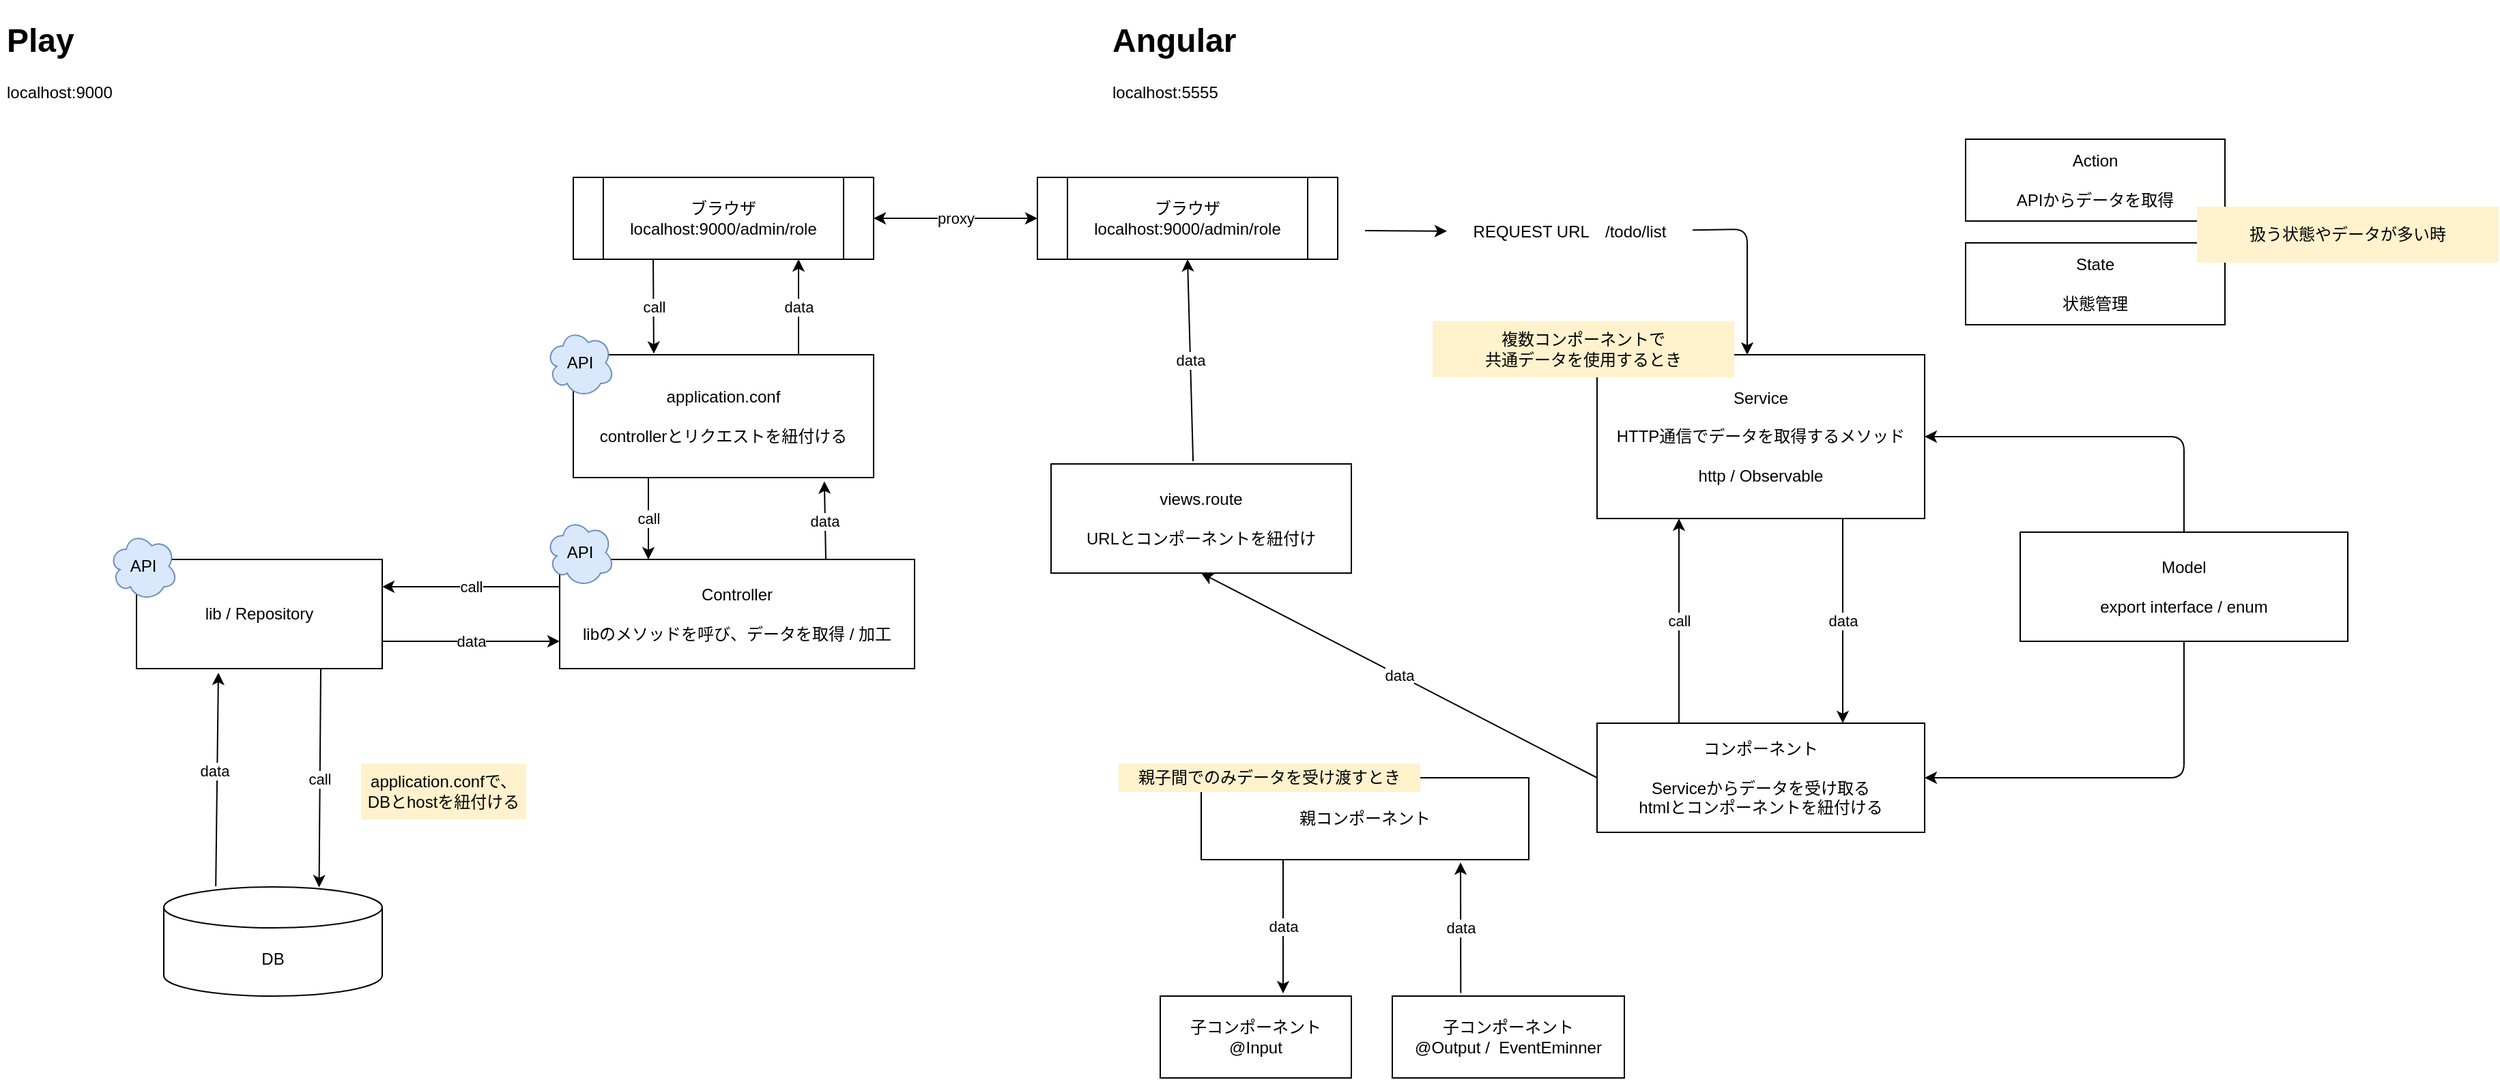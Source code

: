 <mxfile version="13.7.7" type="github">
  <diagram name="Page-1" id="2a216829-ef6e-dabb-86c1-c78162f3ba2b">
    <mxGraphModel dx="1160" dy="771" grid="1" gridSize="10" guides="1" tooltips="1" connect="1" arrows="1" fold="1" page="1" pageScale="1" pageWidth="850" pageHeight="1100" background="#ffffff" math="0" shadow="0">
      <root>
        <mxCell id="0" />
        <mxCell id="1" parent="0" />
        <mxCell id="kIRwwmv4vXCAAxYEJwXd-5" value="&lt;h1&gt;Play&lt;/h1&gt;&lt;p&gt;localhost:9000&lt;/p&gt;" style="text;html=1;strokeColor=none;fillColor=none;spacing=5;spacingTop=-20;whiteSpace=wrap;overflow=hidden;rounded=0;" parent="1" vertex="1">
          <mxGeometry x="40" y="40" width="190" height="70" as="geometry" />
        </mxCell>
        <mxCell id="kIRwwmv4vXCAAxYEJwXd-6" value="&lt;h1&gt;Angular&lt;/h1&gt;&lt;p&gt;localhost:5555&lt;/p&gt;" style="text;html=1;strokeColor=none;fillColor=none;spacing=5;spacingTop=-20;whiteSpace=wrap;overflow=hidden;rounded=0;" parent="1" vertex="1">
          <mxGeometry x="850" y="40" width="190" height="70" as="geometry" />
        </mxCell>
        <mxCell id="kIRwwmv4vXCAAxYEJwXd-9" value="ブラウザ&lt;br&gt;localhost:9000/admin/role" style="shape=process;whiteSpace=wrap;html=1;backgroundOutline=1;" parent="1" vertex="1">
          <mxGeometry x="800" y="160" width="220" height="60" as="geometry" />
        </mxCell>
        <mxCell id="kIRwwmv4vXCAAxYEJwXd-15" value="" style="endArrow=classic;html=1;" parent="1" source="kIRwwmv4vXCAAxYEJwXd-14" edge="1">
          <mxGeometry width="50" height="50" relative="1" as="geometry">
            <mxPoint x="1040" y="198" as="sourcePoint" />
            <mxPoint x="1320" y="290" as="targetPoint" />
            <Array as="points">
              <mxPoint x="1320" y="198" />
            </Array>
          </mxGeometry>
        </mxCell>
        <mxCell id="kIRwwmv4vXCAAxYEJwXd-16" value="コンポーネント&lt;br&gt;&lt;br&gt;Serviceからデータを受け取る&lt;br&gt;htmlとコンポーネントを紐付ける" style="rounded=0;whiteSpace=wrap;html=1;" parent="1" vertex="1">
          <mxGeometry x="1210" y="560" width="240" height="80" as="geometry" />
        </mxCell>
        <mxCell id="kIRwwmv4vXCAAxYEJwXd-19" value="Model&lt;br&gt;&lt;br&gt;export interface / enum" style="rounded=0;whiteSpace=wrap;html=1;" parent="1" vertex="1">
          <mxGeometry x="1520" y="420" width="240" height="80" as="geometry" />
        </mxCell>
        <mxCell id="kIRwwmv4vXCAAxYEJwXd-20" value="Service&lt;br&gt;&lt;br&gt;HTTP通信でデータを取得するメソッド&lt;br&gt;&lt;br&gt;http / Observable" style="rounded=0;whiteSpace=wrap;html=1;" parent="1" vertex="1">
          <mxGeometry x="1210" y="290" width="240" height="120" as="geometry" />
        </mxCell>
        <mxCell id="kIRwwmv4vXCAAxYEJwXd-24" value="call" style="endArrow=classic;html=1;entryX=0.25;entryY=1;entryDx=0;entryDy=0;" parent="1" target="kIRwwmv4vXCAAxYEJwXd-20" edge="1">
          <mxGeometry relative="1" as="geometry">
            <mxPoint x="1270" y="560" as="sourcePoint" />
            <mxPoint x="1110" y="580" as="targetPoint" />
          </mxGeometry>
        </mxCell>
        <mxCell id="kIRwwmv4vXCAAxYEJwXd-28" value="data" style="endArrow=classic;html=1;exitX=0.75;exitY=1;exitDx=0;exitDy=0;entryX=0.75;entryY=0;entryDx=0;entryDy=0;" parent="1" source="kIRwwmv4vXCAAxYEJwXd-20" target="kIRwwmv4vXCAAxYEJwXd-16" edge="1">
          <mxGeometry relative="1" as="geometry">
            <mxPoint x="1110" y="620" as="sourcePoint" />
            <mxPoint x="1350" y="520" as="targetPoint" />
          </mxGeometry>
        </mxCell>
        <mxCell id="kIRwwmv4vXCAAxYEJwXd-14" value="REQUEST URL　/todo/list" style="text;html=1;strokeColor=none;fillColor=none;align=center;verticalAlign=middle;whiteSpace=wrap;rounded=0;" parent="1" vertex="1">
          <mxGeometry x="1100" y="180" width="180" height="40" as="geometry" />
        </mxCell>
        <mxCell id="kIRwwmv4vXCAAxYEJwXd-30" value="" style="endArrow=classic;html=1;" parent="1" target="kIRwwmv4vXCAAxYEJwXd-14" edge="1">
          <mxGeometry width="50" height="50" relative="1" as="geometry">
            <mxPoint x="1040" y="199" as="sourcePoint" />
            <mxPoint x="1320" y="290" as="targetPoint" />
            <Array as="points" />
          </mxGeometry>
        </mxCell>
        <mxCell id="0MRuWFr10m5aBKBqAMy3-29" value="call" style="edgeStyle=none;rounded=0;orthogonalLoop=1;jettySize=auto;html=1;exitX=0;exitY=0.25;exitDx=0;exitDy=0;entryX=1;entryY=0.25;entryDx=0;entryDy=0;" parent="1" source="kIRwwmv4vXCAAxYEJwXd-32" target="0MRuWFr10m5aBKBqAMy3-28" edge="1">
          <mxGeometry relative="1" as="geometry" />
        </mxCell>
        <mxCell id="0MRuWFr10m5aBKBqAMy3-38" value="data" style="edgeStyle=none;rounded=0;orthogonalLoop=1;jettySize=auto;html=1;exitX=0.75;exitY=0;exitDx=0;exitDy=0;entryX=0.836;entryY=1.031;entryDx=0;entryDy=0;entryPerimeter=0;" parent="1" source="kIRwwmv4vXCAAxYEJwXd-32" target="0MRuWFr10m5aBKBqAMy3-20" edge="1">
          <mxGeometry relative="1" as="geometry" />
        </mxCell>
        <mxCell id="kIRwwmv4vXCAAxYEJwXd-32" value="Controller&lt;br&gt;&lt;br&gt;libのメソッドを呼び、データを取得 / 加工" style="rounded=0;whiteSpace=wrap;html=1;" parent="1" vertex="1">
          <mxGeometry x="450" y="440" width="260" height="80" as="geometry" />
        </mxCell>
        <mxCell id="0MRuWFr10m5aBKBqAMy3-1" value="" style="endArrow=classic;html=1;entryX=1;entryY=0.5;entryDx=0;entryDy=0;exitX=0.5;exitY=0;exitDx=0;exitDy=0;" parent="1" source="kIRwwmv4vXCAAxYEJwXd-19" target="kIRwwmv4vXCAAxYEJwXd-20" edge="1">
          <mxGeometry width="50" height="50" relative="1" as="geometry">
            <mxPoint x="1560" y="360" as="sourcePoint" />
            <mxPoint x="1610" y="310" as="targetPoint" />
            <Array as="points">
              <mxPoint x="1640" y="350" />
            </Array>
          </mxGeometry>
        </mxCell>
        <mxCell id="0MRuWFr10m5aBKBqAMy3-2" value="" style="endArrow=classic;html=1;entryX=1;entryY=0.5;entryDx=0;entryDy=0;exitX=0.5;exitY=1;exitDx=0;exitDy=0;" parent="1" source="kIRwwmv4vXCAAxYEJwXd-19" target="kIRwwmv4vXCAAxYEJwXd-16" edge="1">
          <mxGeometry width="50" height="50" relative="1" as="geometry">
            <mxPoint x="1600" y="690" as="sourcePoint" />
            <mxPoint x="1650" y="640" as="targetPoint" />
            <Array as="points">
              <mxPoint x="1640" y="600" />
            </Array>
          </mxGeometry>
        </mxCell>
        <mxCell id="0MRuWFr10m5aBKBqAMy3-3" value="" style="endArrow=classic;html=1;exitX=0.473;exitY=-0.025;exitDx=0;exitDy=0;entryX=0.5;entryY=1;entryDx=0;entryDy=0;exitPerimeter=0;" parent="1" source="kIRwwmv4vXCAAxYEJwXd-12" target="kIRwwmv4vXCAAxYEJwXd-9" edge="1">
          <mxGeometry relative="1" as="geometry">
            <mxPoint x="1150" y="620" as="sourcePoint" />
            <mxPoint x="1121" y="599" as="targetPoint" />
          </mxGeometry>
        </mxCell>
        <mxCell id="0MRuWFr10m5aBKBqAMy3-4" value="data" style="edgeLabel;resizable=0;html=1;align=center;verticalAlign=middle;" parent="0MRuWFr10m5aBKBqAMy3-3" connectable="0" vertex="1">
          <mxGeometry relative="1" as="geometry" />
        </mxCell>
        <mxCell id="0MRuWFr10m5aBKBqAMy3-5" value="親コンポーネント" style="rounded=0;whiteSpace=wrap;html=1;" parent="1" vertex="1">
          <mxGeometry x="920" y="600" width="240" height="60" as="geometry" />
        </mxCell>
        <mxCell id="0MRuWFr10m5aBKBqAMy3-6" value="子コンポーネント&lt;br&gt;@Input" style="rounded=0;whiteSpace=wrap;html=1;" parent="1" vertex="1">
          <mxGeometry x="890" y="760" width="140" height="60" as="geometry" />
        </mxCell>
        <mxCell id="0MRuWFr10m5aBKBqAMy3-7" value="子コンポーネント&lt;br&gt;@Output /&amp;nbsp; EventEminner" style="rounded=0;whiteSpace=wrap;html=1;" parent="1" vertex="1">
          <mxGeometry x="1060" y="760" width="170" height="60" as="geometry" />
        </mxCell>
        <mxCell id="0MRuWFr10m5aBKBqAMy3-8" value="" style="endArrow=classic;html=1;exitX=0.25;exitY=1;exitDx=0;exitDy=0;" parent="1" source="0MRuWFr10m5aBKBqAMy3-5" edge="1">
          <mxGeometry relative="1" as="geometry">
            <mxPoint x="860" y="680" as="sourcePoint" />
            <mxPoint x="980" y="758" as="targetPoint" />
          </mxGeometry>
        </mxCell>
        <mxCell id="0MRuWFr10m5aBKBqAMy3-9" value="data" style="edgeLabel;resizable=0;html=1;align=center;verticalAlign=middle;" parent="0MRuWFr10m5aBKBqAMy3-8" connectable="0" vertex="1">
          <mxGeometry relative="1" as="geometry" />
        </mxCell>
        <mxCell id="0MRuWFr10m5aBKBqAMy3-10" value="" style="endArrow=classic;html=1;exitX=0.295;exitY=-0.037;exitDx=0;exitDy=0;exitPerimeter=0;" parent="1" source="0MRuWFr10m5aBKBqAMy3-7" edge="1">
          <mxGeometry relative="1" as="geometry">
            <mxPoint x="1100" y="690" as="sourcePoint" />
            <mxPoint x="1110" y="662" as="targetPoint" />
          </mxGeometry>
        </mxCell>
        <mxCell id="0MRuWFr10m5aBKBqAMy3-11" value="data" style="edgeLabel;resizable=0;html=1;align=center;verticalAlign=middle;" parent="0MRuWFr10m5aBKBqAMy3-10" connectable="0" vertex="1">
          <mxGeometry relative="1" as="geometry" />
        </mxCell>
        <mxCell id="0MRuWFr10m5aBKBqAMy3-12" value="親子間でのみデータを受け渡すとき" style="text;html=1;strokeColor=#FFF2CC;fillColor=#FFF2CC;align=center;verticalAlign=middle;whiteSpace=wrap;rounded=0;" parent="1" vertex="1">
          <mxGeometry x="860" y="590" width="220" height="20" as="geometry" />
        </mxCell>
        <mxCell id="0MRuWFr10m5aBKBqAMy3-15" value="複数コンポーネントで&lt;br&gt;共通データを使用するとき" style="text;html=1;strokeColor=#FFF2CC;fillColor=#FFF2CC;align=center;verticalAlign=middle;whiteSpace=wrap;rounded=0;" parent="1" vertex="1">
          <mxGeometry x="1090" y="266" width="220" height="40" as="geometry" />
        </mxCell>
        <mxCell id="0MRuWFr10m5aBKBqAMy3-17" value="State&lt;br&gt;&lt;br&gt;状態管理" style="rounded=0;whiteSpace=wrap;html=1;" parent="1" vertex="1">
          <mxGeometry x="1480" y="208" width="190" height="60" as="geometry" />
        </mxCell>
        <mxCell id="0MRuWFr10m5aBKBqAMy3-18" value="Action&lt;br&gt;&lt;br&gt;APIからデータを取得" style="rounded=0;whiteSpace=wrap;html=1;" parent="1" vertex="1">
          <mxGeometry x="1480" y="132" width="190" height="60" as="geometry" />
        </mxCell>
        <mxCell id="0MRuWFr10m5aBKBqAMy3-19" value="扱う状態やデータが多い時" style="text;html=1;strokeColor=#FFF2CC;fillColor=#FFF2CC;align=center;verticalAlign=middle;whiteSpace=wrap;rounded=0;" parent="1" vertex="1">
          <mxGeometry x="1650" y="182" width="220" height="40" as="geometry" />
        </mxCell>
        <mxCell id="0MRuWFr10m5aBKBqAMy3-27" value="data" style="edgeStyle=none;rounded=0;orthogonalLoop=1;jettySize=auto;html=1;exitX=0.75;exitY=0;exitDx=0;exitDy=0;entryX=0.75;entryY=1;entryDx=0;entryDy=0;" parent="1" source="0MRuWFr10m5aBKBqAMy3-20" target="0MRuWFr10m5aBKBqAMy3-22" edge="1">
          <mxGeometry relative="1" as="geometry" />
        </mxCell>
        <mxCell id="0MRuWFr10m5aBKBqAMy3-37" value="call" style="edgeStyle=none;rounded=0;orthogonalLoop=1;jettySize=auto;html=1;exitX=0.25;exitY=1;exitDx=0;exitDy=0;entryX=0.25;entryY=0;entryDx=0;entryDy=0;" parent="1" source="0MRuWFr10m5aBKBqAMy3-20" target="kIRwwmv4vXCAAxYEJwXd-32" edge="1">
          <mxGeometry relative="1" as="geometry" />
        </mxCell>
        <mxCell id="0MRuWFr10m5aBKBqAMy3-20" value="application.conf&lt;br&gt;&lt;br&gt;controllerとリクエストを紐付ける" style="rounded=0;whiteSpace=wrap;html=1;" parent="1" vertex="1">
          <mxGeometry x="460" y="290" width="220" height="90" as="geometry" />
        </mxCell>
        <mxCell id="0MRuWFr10m5aBKBqAMy3-22" value="ブラウザ&lt;br&gt;localhost:9000/admin/role" style="shape=process;whiteSpace=wrap;html=1;backgroundOutline=1;" parent="1" vertex="1">
          <mxGeometry x="460" y="160" width="220" height="60" as="geometry" />
        </mxCell>
        <mxCell id="0MRuWFr10m5aBKBqAMy3-25" value="proxy" style="endArrow=classic;startArrow=classic;html=1;exitX=1;exitY=0.5;exitDx=0;exitDy=0;entryX=0;entryY=0.5;entryDx=0;entryDy=0;" parent="1" source="0MRuWFr10m5aBKBqAMy3-22" target="kIRwwmv4vXCAAxYEJwXd-9" edge="1">
          <mxGeometry width="50" height="50" relative="1" as="geometry">
            <mxPoint x="720" y="230" as="sourcePoint" />
            <mxPoint x="770" y="180" as="targetPoint" />
          </mxGeometry>
        </mxCell>
        <mxCell id="0MRuWFr10m5aBKBqAMy3-26" value="call" style="endArrow=classic;html=1;entryX=0.268;entryY=-0.009;entryDx=0;entryDy=0;entryPerimeter=0;exitX=0.266;exitY=1.002;exitDx=0;exitDy=0;exitPerimeter=0;" parent="1" source="0MRuWFr10m5aBKBqAMy3-22" target="0MRuWFr10m5aBKBqAMy3-20" edge="1">
          <mxGeometry width="50" height="50" relative="1" as="geometry">
            <mxPoint x="470" y="320" as="sourcePoint" />
            <mxPoint x="520" y="270" as="targetPoint" />
          </mxGeometry>
        </mxCell>
        <mxCell id="0MRuWFr10m5aBKBqAMy3-30" value="data" style="edgeStyle=none;rounded=0;orthogonalLoop=1;jettySize=auto;html=1;exitX=1;exitY=0.75;exitDx=0;exitDy=0;entryX=0;entryY=0.75;entryDx=0;entryDy=0;" parent="1" source="0MRuWFr10m5aBKBqAMy3-28" target="kIRwwmv4vXCAAxYEJwXd-32" edge="1">
          <mxGeometry relative="1" as="geometry" />
        </mxCell>
        <mxCell id="0MRuWFr10m5aBKBqAMy3-33" style="edgeStyle=none;rounded=0;orthogonalLoop=1;jettySize=auto;html=1;exitX=0.75;exitY=1;exitDx=0;exitDy=0;entryX=0.711;entryY=0.004;entryDx=0;entryDy=0;entryPerimeter=0;" parent="1" source="0MRuWFr10m5aBKBqAMy3-28" target="0MRuWFr10m5aBKBqAMy3-31" edge="1">
          <mxGeometry relative="1" as="geometry" />
        </mxCell>
        <mxCell id="0MRuWFr10m5aBKBqAMy3-35" value="call" style="edgeLabel;html=1;align=center;verticalAlign=middle;resizable=0;points=[];" parent="0MRuWFr10m5aBKBqAMy3-33" vertex="1" connectable="0">
          <mxGeometry x="0.002" y="-1" relative="1" as="geometry">
            <mxPoint as="offset" />
          </mxGeometry>
        </mxCell>
        <mxCell id="0MRuWFr10m5aBKBqAMy3-28" value="lib / Repository" style="rounded=0;whiteSpace=wrap;html=1;" parent="1" vertex="1">
          <mxGeometry x="140" y="440" width="180" height="80" as="geometry" />
        </mxCell>
        <mxCell id="0MRuWFr10m5aBKBqAMy3-32" style="edgeStyle=none;rounded=0;orthogonalLoop=1;jettySize=auto;html=1;exitX=0.238;exitY=-0.006;exitDx=0;exitDy=0;exitPerimeter=0;" parent="1" source="0MRuWFr10m5aBKBqAMy3-31" edge="1">
          <mxGeometry relative="1" as="geometry">
            <mxPoint x="200" y="523" as="targetPoint" />
          </mxGeometry>
        </mxCell>
        <mxCell id="0MRuWFr10m5aBKBqAMy3-34" value="data" style="edgeLabel;html=1;align=center;verticalAlign=middle;resizable=0;points=[];" parent="0MRuWFr10m5aBKBqAMy3-32" vertex="1" connectable="0">
          <mxGeometry x="0.086" y="2" relative="1" as="geometry">
            <mxPoint as="offset" />
          </mxGeometry>
        </mxCell>
        <mxCell id="0MRuWFr10m5aBKBqAMy3-31" value="DB" style="shape=cylinder3;whiteSpace=wrap;html=1;boundedLbl=1;backgroundOutline=1;size=15;rounded=0;" parent="1" vertex="1">
          <mxGeometry x="160" y="680" width="160" height="80" as="geometry" />
        </mxCell>
        <mxCell id="0MRuWFr10m5aBKBqAMy3-36" value="application.confで、&lt;br&gt;DBとhostを紐付ける" style="text;html=1;strokeColor=#FFF2CC;align=center;verticalAlign=middle;whiteSpace=wrap;rounded=0;fillColor=#FFF2CC;" parent="1" vertex="1">
          <mxGeometry x="305" y="590" width="120" height="40" as="geometry" />
        </mxCell>
        <mxCell id="0MRuWFr10m5aBKBqAMy3-39" value="API" style="ellipse;shape=cloud;whiteSpace=wrap;html=1;rounded=0;strokeColor=#6c8ebf;fillColor=#dae8fc;" parent="1" vertex="1">
          <mxGeometry x="440" y="271" width="50" height="50" as="geometry" />
        </mxCell>
        <mxCell id="0MRuWFr10m5aBKBqAMy3-41" value="API" style="ellipse;shape=cloud;whiteSpace=wrap;html=1;rounded=0;strokeColor=#6c8ebf;fillColor=#dae8fc;" parent="1" vertex="1">
          <mxGeometry x="440" y="410" width="50" height="50" as="geometry" />
        </mxCell>
        <mxCell id="0MRuWFr10m5aBKBqAMy3-42" value="API" style="ellipse;shape=cloud;whiteSpace=wrap;html=1;rounded=0;strokeColor=#6c8ebf;fillColor=#dae8fc;" parent="1" vertex="1">
          <mxGeometry x="120" y="420" width="50" height="50" as="geometry" />
        </mxCell>
        <mxCell id="kIRwwmv4vXCAAxYEJwXd-12" value="views.route&lt;br&gt;&lt;br&gt;URLとコンポーネントを紐付け" style="rounded=0;whiteSpace=wrap;html=1;" parent="1" vertex="1">
          <mxGeometry x="810" y="370" width="220" height="80" as="geometry" />
        </mxCell>
        <mxCell id="0MRuWFr10m5aBKBqAMy3-43" value="" style="endArrow=classic;html=1;exitX=0;exitY=0.5;exitDx=0;exitDy=0;entryX=0.5;entryY=1;entryDx=0;entryDy=0;" parent="1" source="kIRwwmv4vXCAAxYEJwXd-16" target="kIRwwmv4vXCAAxYEJwXd-12" edge="1">
          <mxGeometry relative="1" as="geometry">
            <mxPoint x="1210" y="600" as="sourcePoint" />
            <mxPoint x="910" y="220" as="targetPoint" />
          </mxGeometry>
        </mxCell>
        <mxCell id="0MRuWFr10m5aBKBqAMy3-44" value="data" style="edgeLabel;resizable=0;html=1;align=center;verticalAlign=middle;" parent="0MRuWFr10m5aBKBqAMy3-43" connectable="0" vertex="1">
          <mxGeometry relative="1" as="geometry" />
        </mxCell>
      </root>
    </mxGraphModel>
  </diagram>
</mxfile>
